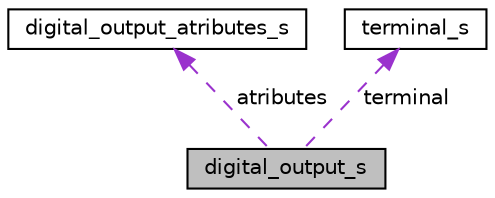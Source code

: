 digraph "digital_output_s"
{
  edge [fontname="Helvetica",fontsize="10",labelfontname="Helvetica",labelfontsize="10"];
  node [fontname="Helvetica",fontsize="10",shape=record];
  Node1 [label="digital_output_s",height=0.2,width=0.4,color="black", fillcolor="grey75", style="filled", fontcolor="black"];
  Node2 -> Node1 [dir="back",color="darkorchid3",fontsize="10",style="dashed",label=" atributes" ,fontname="Helvetica"];
  Node2 [label="digital_output_atributes_s",height=0.2,width=0.4,color="black", fillcolor="white", style="filled",URL="$structdigital__output__atributes__s.html"];
  Node3 -> Node1 [dir="back",color="darkorchid3",fontsize="10",style="dashed",label=" terminal" ,fontname="Helvetica"];
  Node3 [label="terminal_s",height=0.2,width=0.4,color="black", fillcolor="white", style="filled",URL="$structterminal__s.html"];
}
